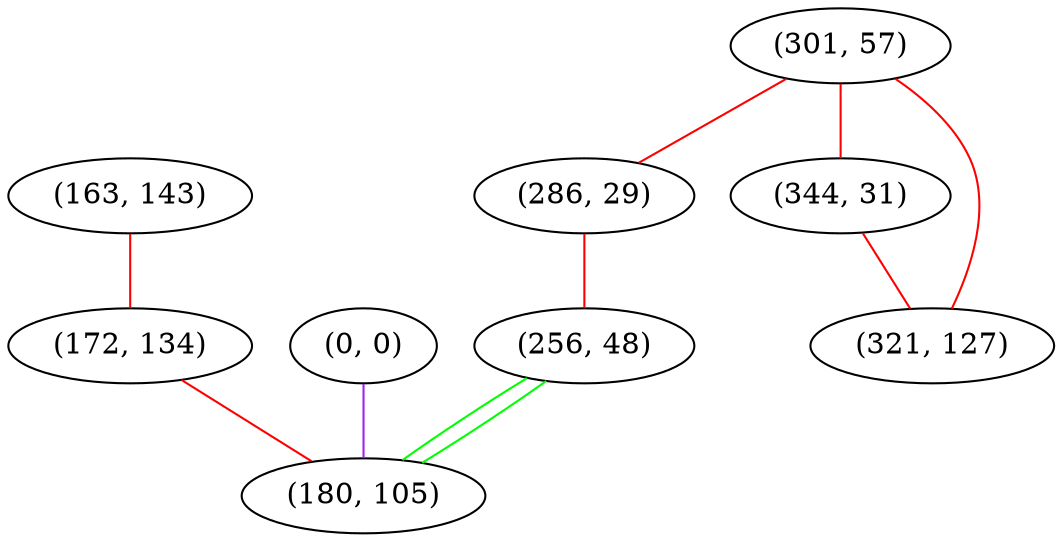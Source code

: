 graph "" {
"(163, 143)";
"(0, 0)";
"(301, 57)";
"(172, 134)";
"(286, 29)";
"(256, 48)";
"(180, 105)";
"(344, 31)";
"(321, 127)";
"(163, 143)" -- "(172, 134)"  [color=red, key=0, weight=1];
"(0, 0)" -- "(180, 105)"  [color=purple, key=0, weight=4];
"(301, 57)" -- "(344, 31)"  [color=red, key=0, weight=1];
"(301, 57)" -- "(286, 29)"  [color=red, key=0, weight=1];
"(301, 57)" -- "(321, 127)"  [color=red, key=0, weight=1];
"(172, 134)" -- "(180, 105)"  [color=red, key=0, weight=1];
"(286, 29)" -- "(256, 48)"  [color=red, key=0, weight=1];
"(256, 48)" -- "(180, 105)"  [color=green, key=0, weight=2];
"(256, 48)" -- "(180, 105)"  [color=green, key=1, weight=2];
"(344, 31)" -- "(321, 127)"  [color=red, key=0, weight=1];
}

